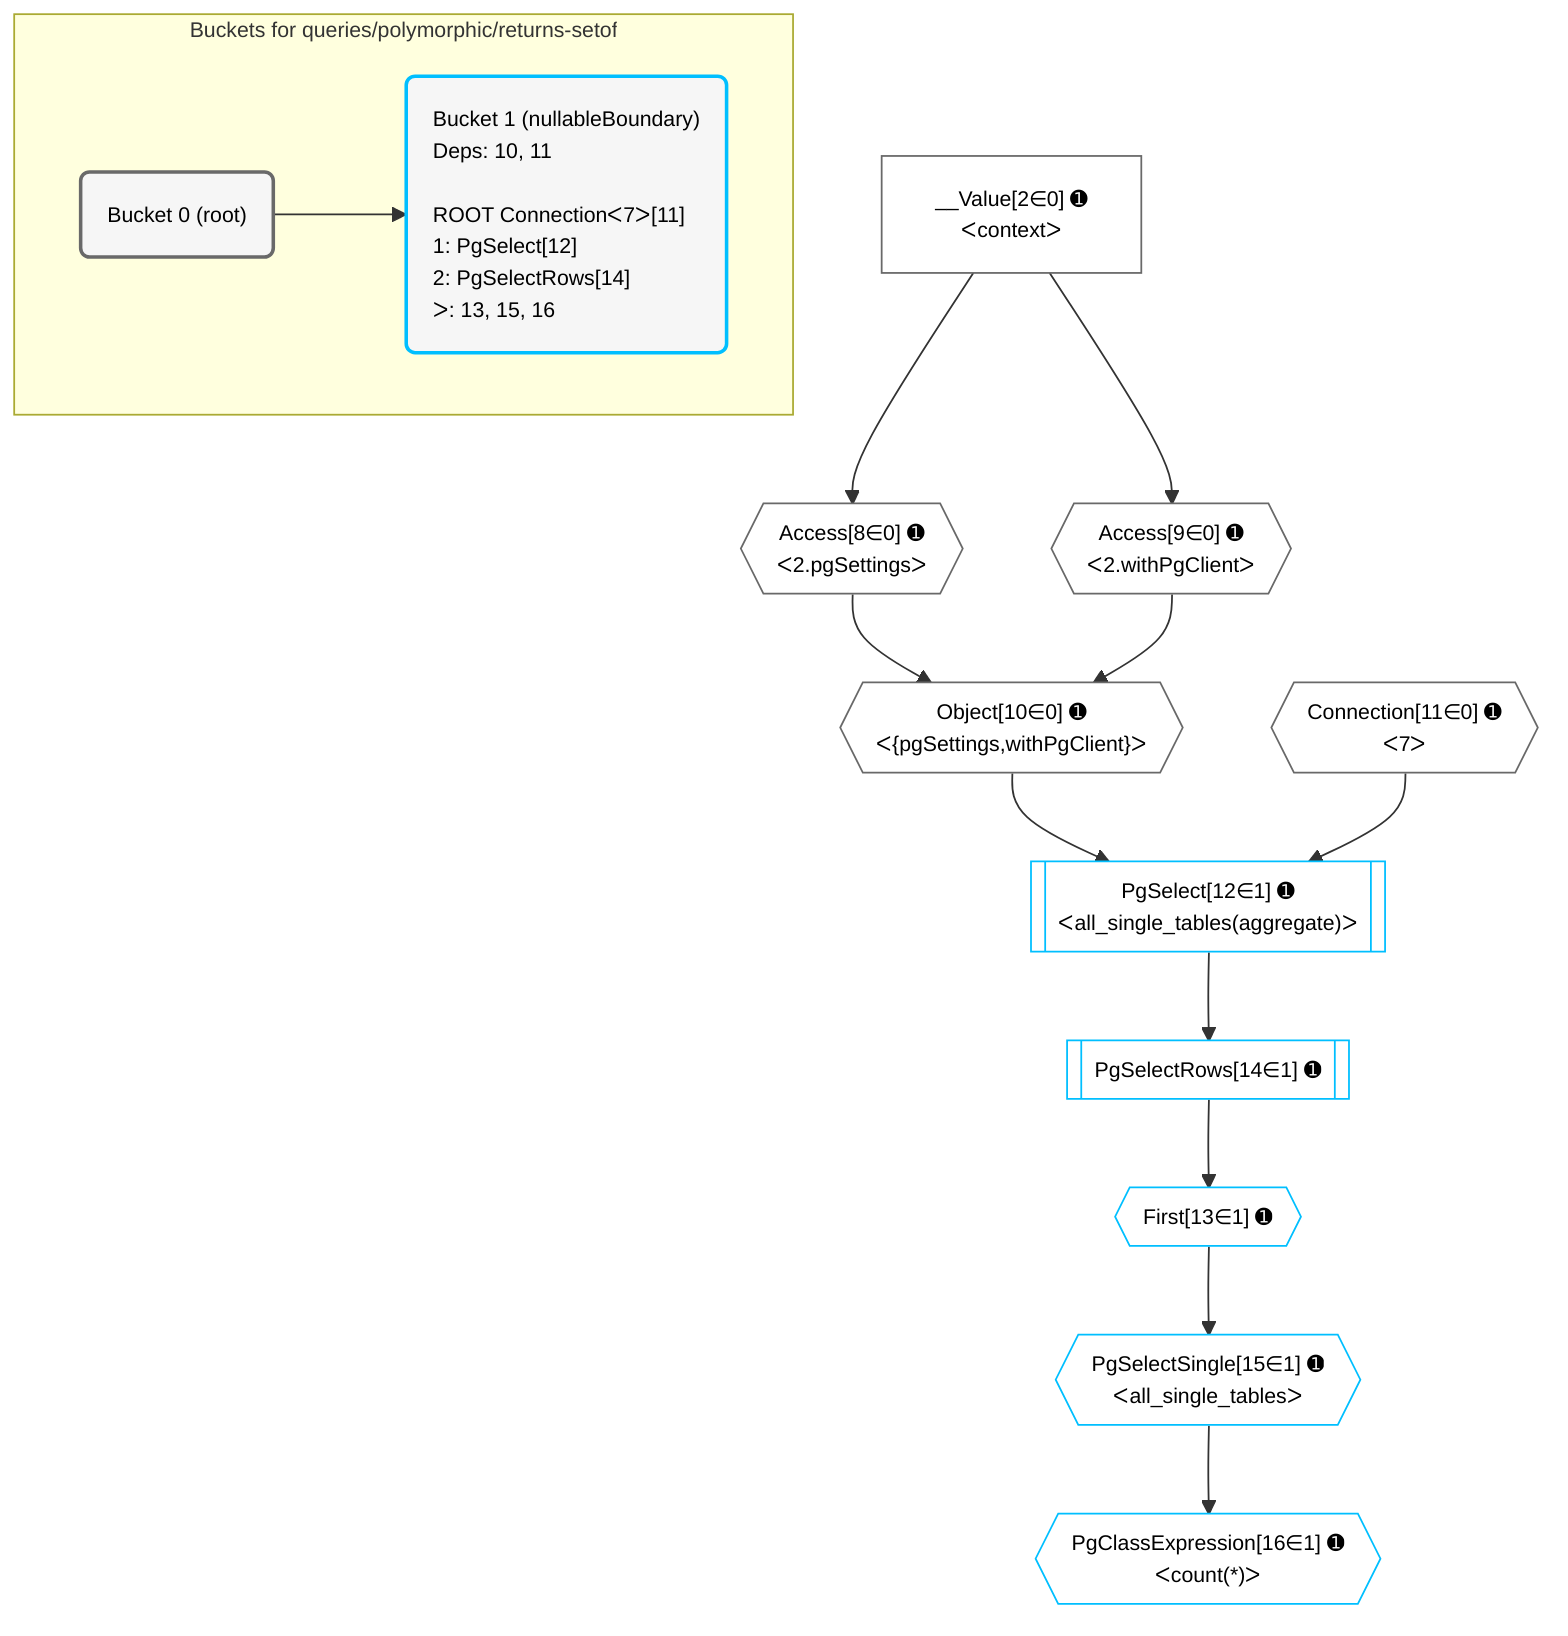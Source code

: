 %%{init: {'themeVariables': { 'fontSize': '12px'}}}%%
graph TD
    classDef path fill:#eee,stroke:#000,color:#000
    classDef plan fill:#fff,stroke-width:1px,color:#000
    classDef itemplan fill:#fff,stroke-width:2px,color:#000
    classDef unbatchedplan fill:#dff,stroke-width:1px,color:#000
    classDef sideeffectplan fill:#fcc,stroke-width:2px,color:#000
    classDef bucket fill:#f6f6f6,color:#000,stroke-width:2px,text-align:left

    subgraph "Buckets for queries/polymorphic/returns-setof"
    Bucket0("Bucket 0 (root)"):::bucket
    Bucket1("Bucket 1 (nullableBoundary)<br />Deps: 10, 11<br /><br />ROOT Connectionᐸ7ᐳ[11]<br />1: PgSelect[12]<br />2: PgSelectRows[14]<br />ᐳ: 13, 15, 16"):::bucket
    end
    Bucket0 --> Bucket1

    %% plan dependencies
    Object10{{"Object[10∈0] ➊<br />ᐸ{pgSettings,withPgClient}ᐳ"}}:::plan
    Access8{{"Access[8∈0] ➊<br />ᐸ2.pgSettingsᐳ"}}:::plan
    Access9{{"Access[9∈0] ➊<br />ᐸ2.withPgClientᐳ"}}:::plan
    Access8 & Access9 --> Object10
    __Value2["__Value[2∈0] ➊<br />ᐸcontextᐳ"]:::plan
    __Value2 --> Access8
    __Value2 --> Access9
    Connection11{{"Connection[11∈0] ➊<br />ᐸ7ᐳ"}}:::plan
    PgSelect12[["PgSelect[12∈1] ➊<br />ᐸall_single_tables(aggregate)ᐳ"]]:::plan
    Object10 & Connection11 --> PgSelect12
    First13{{"First[13∈1] ➊"}}:::plan
    PgSelectRows14[["PgSelectRows[14∈1] ➊"]]:::plan
    PgSelectRows14 --> First13
    PgSelect12 --> PgSelectRows14
    PgSelectSingle15{{"PgSelectSingle[15∈1] ➊<br />ᐸall_single_tablesᐳ"}}:::plan
    First13 --> PgSelectSingle15
    PgClassExpression16{{"PgClassExpression[16∈1] ➊<br />ᐸcount(*)ᐳ"}}:::plan
    PgSelectSingle15 --> PgClassExpression16

    %% define steps
    classDef bucket0 stroke:#696969
    class Bucket0,__Value2,Access8,Access9,Object10,Connection11 bucket0
    classDef bucket1 stroke:#00bfff
    class Bucket1,PgSelect12,First13,PgSelectRows14,PgSelectSingle15,PgClassExpression16 bucket1